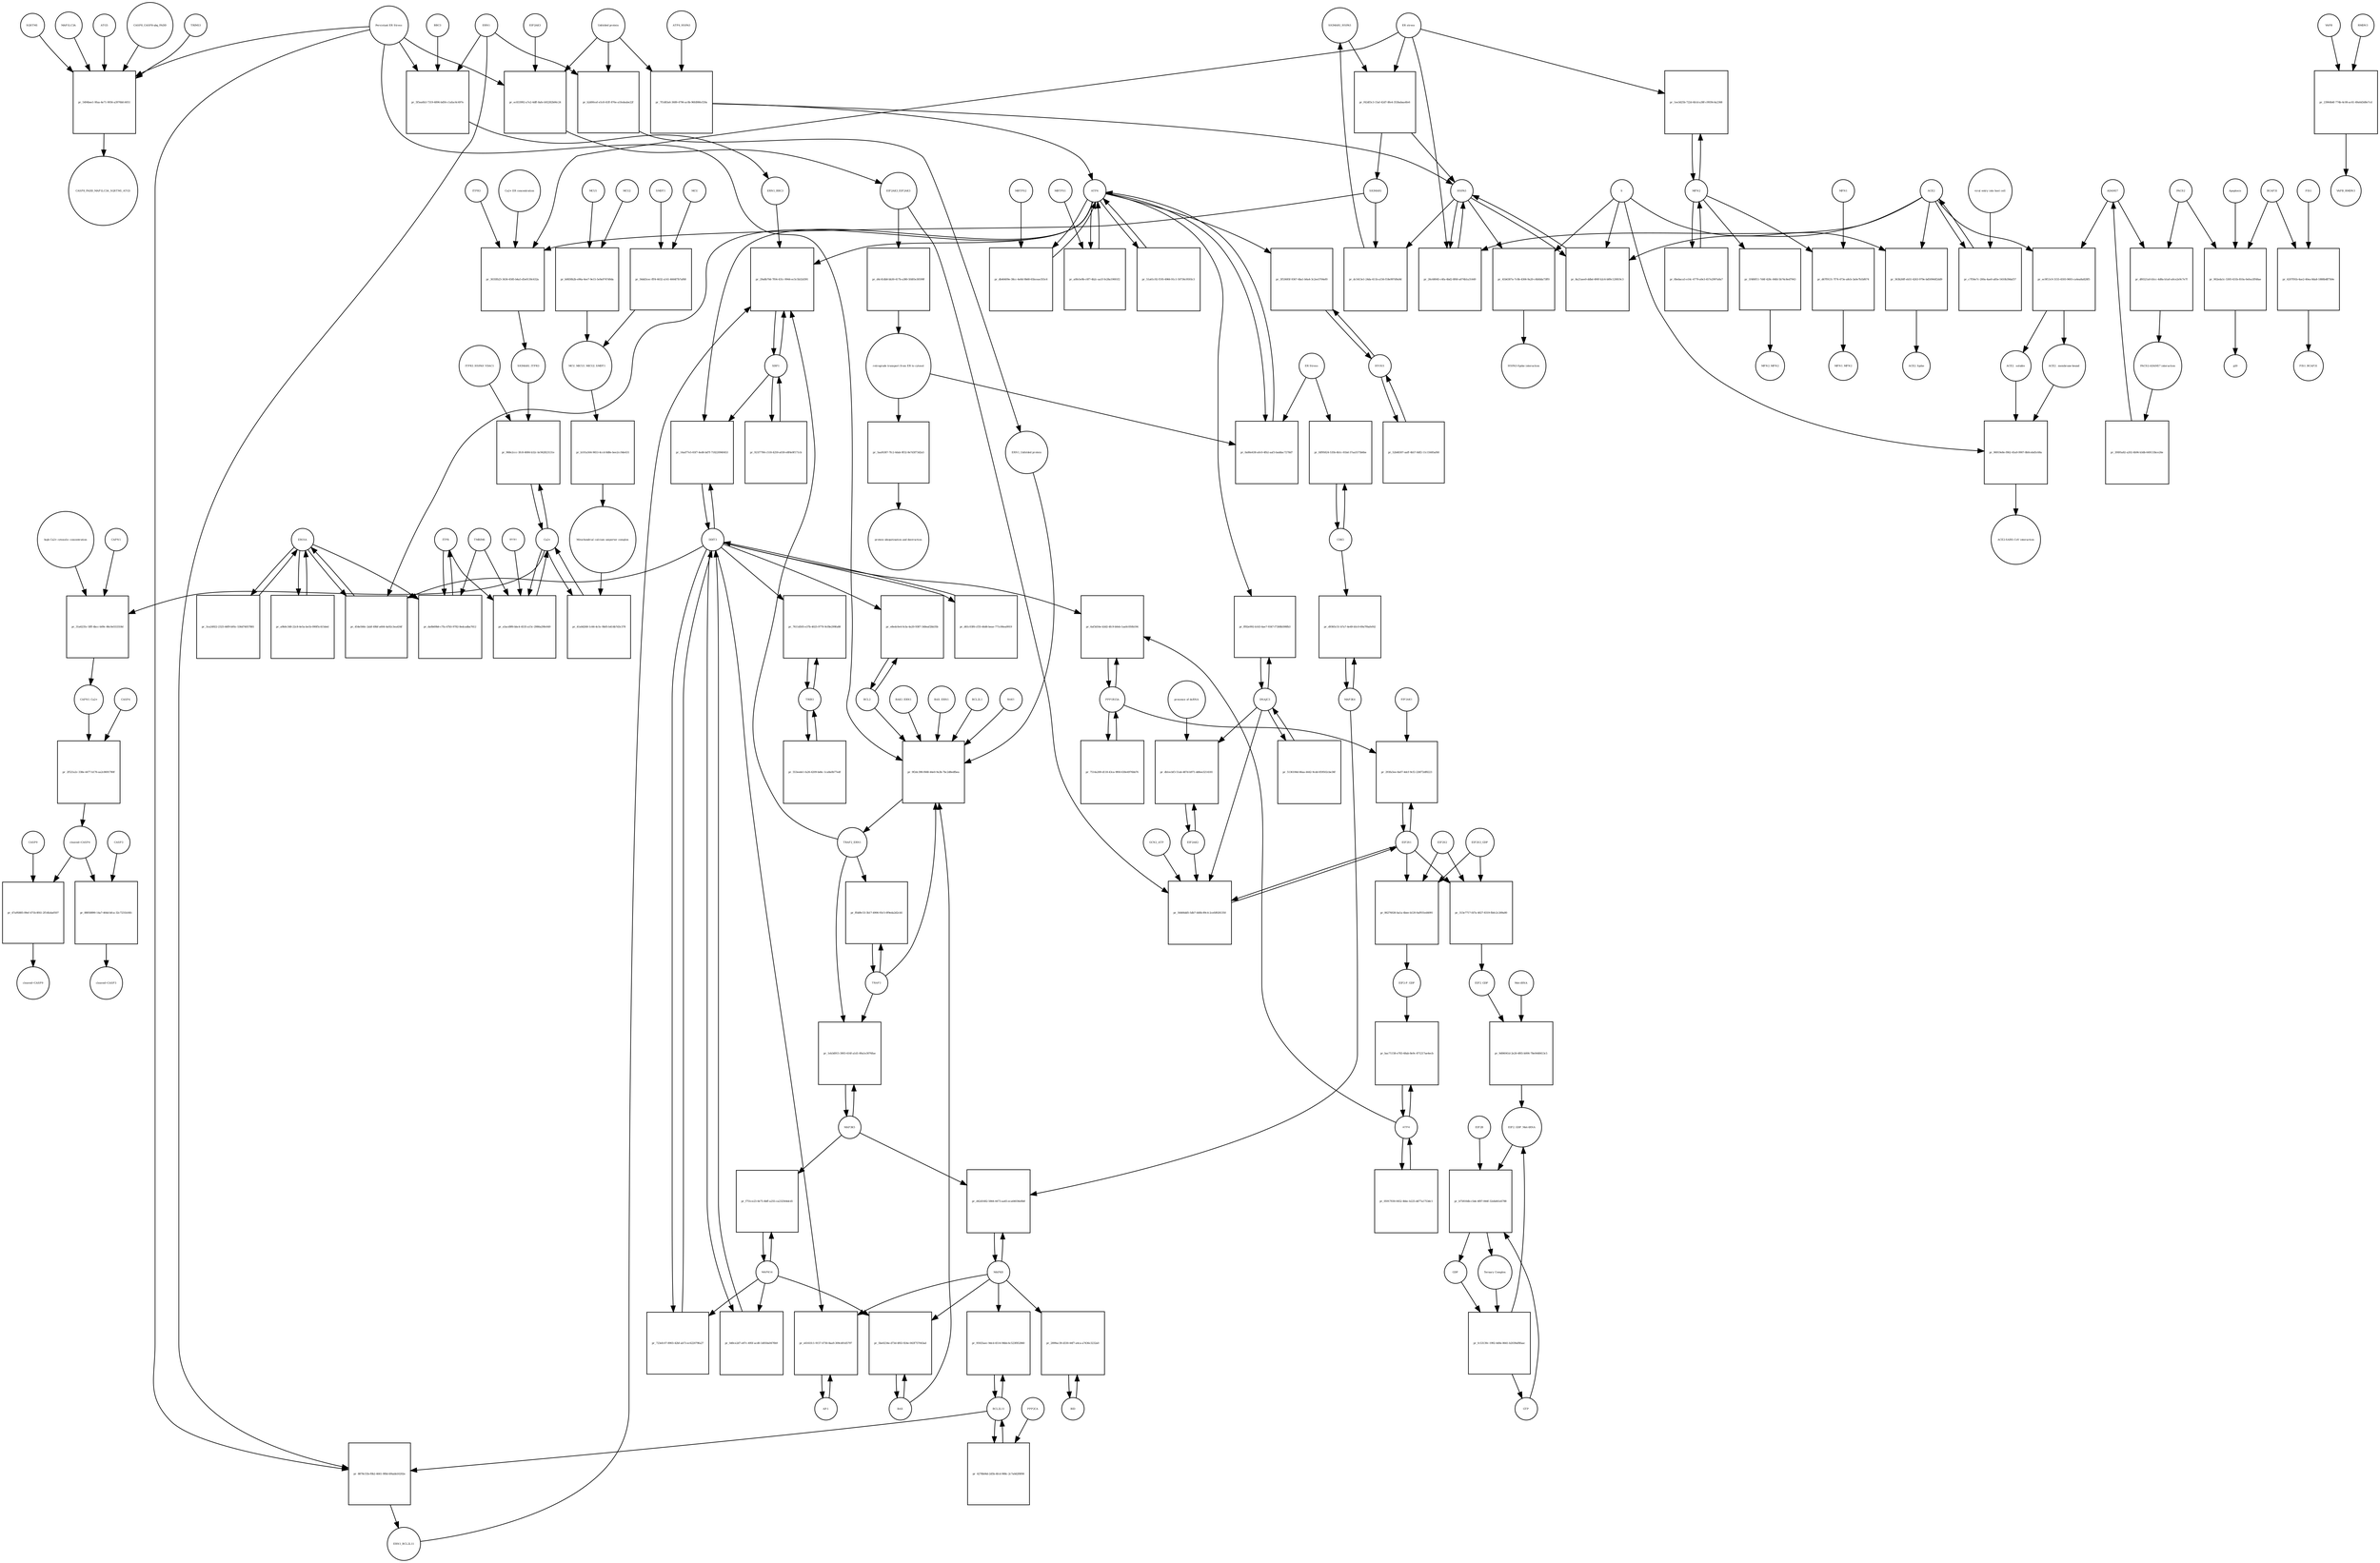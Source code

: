 strict digraph  {
SIGMAR1_HSPA5 [annotation="urn_miriam_pubmed_30590907|urn_miriam_pubmed_25704011|urn_miriam_pubmed_17981125|urn_miriam_taxonomy_10029", bipartite=0, cls=complex, fontsize=4, label=SIGMAR1_HSPA5, shape=circle];
"pr_f42df3c3-15af-42d7-8fe4-353babaa4fe6" [annotation="", bipartite=1, cls=process, fontsize=4, label="pr_f42df3c3-15af-42d7-8fe4-353babaa4fe6", shape=square];
HSPA5 [annotation="urn_miriam_hgnc.symbol_HSPA5", bipartite=0, cls="nucleic acid feature", fontsize=4, label=HSPA5, shape=circle];
SIGMAR1 [annotation="urn_miriam_hgnc_8157|urn_miriam_pubmed_17981125|urn_miriam_taxonomy_10029|urn_miriam_pubmed_25704011", bipartite=0, cls=macromolecule, fontsize=4, label=SIGMAR1, shape=circle];
"ER stress" [annotation="", bipartite=0, cls=phenotype, fontsize=4, label="ER stress", shape=circle];
ATF6_HSPA5 [annotation="", bipartite=0, cls=complex, fontsize=4, label=ATF6_HSPA5, shape=circle];
"pr_7f1d83a6-3689-4796-ac0b-96fd986cf20a" [annotation="", bipartite=1, cls=process, fontsize=4, label="pr_7f1d83a6-3689-4796-ac0b-96fd986cf20a", shape=square];
ATF6 [annotation="urn_miriam_hgnc.symbol_ATF6", bipartite=0, cls=macromolecule, fontsize=4, label=ATF6, shape=circle];
"Unfolded protein" [annotation="", bipartite=0, cls=macromolecule, fontsize=4, label="Unfolded protein", shape=circle];
ACE2 [annotation="", bipartite=0, cls="nucleic acid feature", fontsize=4, label=ACE2, shape=circle];
"pr_ec9f13c9-3155-4593-9693-ca4ea8a828f5" [annotation="", bipartite=1, cls=process, fontsize=4, label="pr_ec9f13c9-3155-4593-9693-ca4ea8a828f5", shape=square];
"ACE2_ soluble" [annotation="urn_miriam_pubmed_19411314|urn_miriam_pubmed_32264791|urn_miriam_hgnc.symbol_ACE2", bipartite=0, cls=macromolecule, fontsize=4, label="ACE2_ soluble", shape=circle];
"ACE2_ membrane-bound" [annotation="urn_miriam_pubmed_19411314|urn_miriam_pubmed_32264791|urn_miriam_hgnc.symbol_ACE2", bipartite=0, cls=macromolecule, fontsize=4, label="ACE2_ membrane-bound", shape=circle];
ADAM17 [annotation="urn_miriam_pubmed_32264791|urn_miriam_hgnc_HGNC%3A195", bipartite=0, cls=macromolecule, fontsize=4, label=ADAM17, shape=circle];
MFN2 [annotation="urn_miriam_pubmed_29491369|urn_miriam_pubmed_22511781|urn_miriam_hgnc_16877|urn_miriam_pubmed_19052620", bipartite=0, cls=macromolecule, fontsize=4, label=MFN2, shape=circle];
"pr_1f480f11-7d4f-428c-84fd-5b74c8ed7943" [annotation="", bipartite=1, cls=process, fontsize=4, label="pr_1f480f11-7d4f-428c-84fd-5b74c8ed7943", shape=square];
MFN2_MFN2 [annotation="urn_miriam_pubmed_19052620|urn_miriam_taxonomy_9606|urn_miriam_pubmed_29491369", bipartite=0, cls=complex, fontsize=4, label=MFN2_MFN2, shape=circle];
"Met-tRNA" [annotation=urn_miriam_hgnc_34779, bipartite=0, cls="nucleic acid feature", fontsize=4, label="Met-tRNA", shape=circle];
"pr_9d06041d-2e26-4f65-b006-78e0448413c5" [annotation="", bipartite=1, cls=process, fontsize=4, label="pr_9d06041d-2e26-4f65-b006-78e0448413c5", shape=square];
EIF2_GDP [annotation="", bipartite=0, cls=complex, fontsize=4, label=EIF2_GDP, shape=circle];
"EIF2_GDP_Met-tRNA" [annotation="", bipartite=0, cls=complex, fontsize=4, label="EIF2_GDP_Met-tRNA", shape=circle];
ERN1 [annotation="urn_miriam_hgnc.symbol_ERN1", bipartite=0, cls=macromolecule, fontsize=4, label=ERN1, shape=circle];
"pr_b2d00cef-e5c8-41ff-876e-a1fedeabe22f" [annotation="", bipartite=1, cls=process, fontsize=4, label="pr_b2d00cef-e5c8-41ff-876e-a1fedeabe22f", shape=square];
"ERN1_Unfolded protein" [annotation="", bipartite=0, cls=complex, fontsize=4, label="ERN1_Unfolded protein", shape=circle];
MCU [annotation="urn_miriam_hgnc_23526|urn_miriam_pubmed_24231807|urn_miriam_taxonomy_9606", bipartite=0, cls=macromolecule, fontsize=4, label=MCU, shape=circle];
"pr_56dd3cec-fff4-4632-a141-4664f7b7af68" [annotation="", bipartite=1, cls=process, fontsize=4, label="pr_56dd3cec-fff4-4632-a141-4664f7b7af68", shape=square];
SMDT1 [annotation="urn_miriam_pubmed_24231807|urn_miriam_hgnc_25055|urn_miriam_taxonomy_9606", bipartite=0, cls=macromolecule, fontsize=4, label=SMDT1, shape=circle];
MCU_MICU1_MICU2_SMDT1 [annotation="urn_miriam_pubmed_24231807|urn_miriam_taxonomy_9606", bipartite=0, cls=complex, fontsize=4, label=MCU_MICU1_MICU2_SMDT1, shape=circle];
EIF2S1 [annotation="urn_miriam_hgnc.symbol_EIF2S1", bipartite=0, cls=macromolecule, fontsize=4, label=EIF2S1, shape=circle];
"pr_86276026-ba1a-4bee-b120-0af931ed4091" [annotation="", bipartite=1, cls=process, fontsize=4, label="pr_86276026-ba1a-4bee-b120-0af931ed4091", shape=square];
EIF2S2 [annotation="urn_miriam_hgnc.symbol_EIF2S2", bipartite=0, cls=macromolecule, fontsize=4, label=EIF2S2, shape=circle];
"EIF2-P_GDP" [annotation="", bipartite=0, cls=complex, fontsize=4, label="EIF2-P_GDP", shape=circle];
EIF2S3_GDP [annotation="", bipartite=0, cls=complex, fontsize=4, label=EIF2S3_GDP, shape=circle];
MCU2 [annotation="urn_miriam_hgnc_31830|urn_miriam_pubmed_24231807|urn_miriam_taxonomy_9606", bipartite=0, cls=macromolecule, fontsize=4, label=MCU2, shape=circle];
"pr_b0830b2b-e96a-4ee7-9e15-5e9a9747d0da" [annotation="", bipartite=1, cls=process, fontsize=4, label="pr_b0830b2b-e96a-4ee7-9e15-5e9a9747d0da", shape=square];
MCU1 [annotation="urn_miriam_hgnc_1530|urn_miriam_pubmed_24231807|urn_miriam_taxonomy_9606", bipartite=0, cls=macromolecule, fontsize=4, label=MCU1, shape=circle];
"pr_8878c55b-f0b2-4661-9f8d-6f4abb16202e" [annotation="", bipartite=1, cls=process, fontsize=4, label="pr_8878c55b-f0b2-4661-9f8d-6f4abb16202e", shape=square];
BCL2L11 [annotation="urn_miriam_hgnc.symbol_BCL2L11", bipartite=0, cls=macromolecule, fontsize=4, label=BCL2L11, shape=circle];
ERN1_BCL2L11 [annotation="", bipartite=0, cls=complex, fontsize=4, label=ERN1_BCL2L11, shape=circle];
"Persistant ER Stress" [annotation="urn_miriam_obo.go_GO%3A0034976", bipartite=0, cls=phenotype, fontsize=4, label="Persistant ER Stress", shape=circle];
CAPN1 [annotation="urn_miriam_hgnc.symbol_CAPN1", bipartite=0, cls=macromolecule, fontsize=4, label=CAPN1, shape=circle];
"pr_31a6235c-5fff-4bcc-b09c-86c0e553318d" [annotation="", bipartite=1, cls=process, fontsize=4, label="pr_31a6235c-5fff-4bcc-b09c-86c0e553318d", shape=square];
"Ca2+" [annotation="urn_miriam_obo.chebi_CHEBI%3A29108", bipartite=0, cls="simple chemical", fontsize=4, label="Ca2+", shape=circle];
"CAPN1_Ca2+" [annotation="", bipartite=0, cls=complex, fontsize=4, label="CAPN1_Ca2+", shape=circle];
"high Ca2+ cytosolic concentration" [annotation="urn_miriam_obo.go_GO%3A1902656", bipartite=0, cls=phenotype, fontsize=4, label="high Ca2+ cytosolic concentration", shape=circle];
"pr_dc5413e1-24da-411b-a156-f18e997d9a9d" [annotation="", bipartite=1, cls=process, fontsize=4, label="pr_dc5413e1-24da-411b-a156-f18e997d9a9d", shape=square];
"pr_5f5ea6b3-7319-4896-bd56-c1afac6c497e" [annotation="", bipartite=1, cls=process, fontsize=4, label="pr_5f5ea6b3-7319-4896-bd56-c1afac6c497e", shape=square];
BBC3 [annotation="urn_miriam_hgnc.symbol_BBC3", bipartite=0, cls=macromolecule, fontsize=4, label=BBC3, shape=circle];
ERN1_BBC3 [annotation="", bipartite=0, cls=complex, fontsize=4, label=ERN1_BBC3, shape=circle];
VAPB [annotation=urn_miriam_hgnc_12649, bipartite=0, cls=macromolecule, fontsize=4, label=VAPB, shape=circle];
"pr_23964b4f-774b-4c08-ac61-49a6d3d8e7cd" [annotation="", bipartite=1, cls=process, fontsize=4, label="pr_23964b4f-774b-4c08-ac61-49a6d3d8e7cd", shape=square];
RMDN3 [annotation=urn_miriam_hgnc_25550, bipartite=0, cls=macromolecule, fontsize=4, label=RMDN3, shape=circle];
VAPB_RMDN3 [annotation="urn_miriam_pubmed_29491369|urn_miriam_pubmed_28132811|urn_miriam_taxonomy_9606", bipartite=0, cls=complex, fontsize=4, label=VAPB_RMDN3, shape=circle];
"pr_313e7717-fd7a-4027-8319-fb0c2c269a80" [annotation="", bipartite=1, cls=process, fontsize=4, label="pr_313e7717-fd7a-4027-8319-fb0c2c269a80", shape=square];
"pr_3035fb23-3436-4585-b4a5-d5e0130c632a" [annotation="", bipartite=1, cls=process, fontsize=4, label="pr_3035fb23-3436-4585-b4a5-d5e0130c632a", shape=square];
ITPR3 [annotation="urn_miriam_hgnc_6182|urn_miriam_pubmed_17981125", bipartite=0, cls=macromolecule, fontsize=4, label=ITPR3, shape=circle];
SIGMAR1_ITPR3 [annotation="urn_miriam_pubmed_30590907|urn_miriam_pubmed_17981125|urn_miriam_taxonomy_10029", bipartite=0, cls=complex, fontsize=4, label=SIGMAR1_ITPR3, shape=circle];
"Ca2+ ER concentration" [annotation="", bipartite=0, cls=phenotype, fontsize=4, label="Ca2+ ER concentration", shape=circle];
BCAP31 [annotation=urn_miriam_hgnc_16695, bipartite=0, cls=macromolecule, fontsize=4, label=BCAP31, shape=circle];
"pr_4207f91b-4ae2-40ea-8da8-1888b4ff7b9e" [annotation="", bipartite=1, cls=process, fontsize=4, label="pr_4207f91b-4ae2-40ea-8da8-1888b4ff7b9e", shape=square];
FIS1 [annotation=urn_miriam_hgnc_21689, bipartite=0, cls=macromolecule, fontsize=4, label=FIS1, shape=circle];
FIS1_BCAP31 [annotation=urn_miriam_pubmed_15692567, bipartite=0, cls=complex, fontsize=4, label=FIS1_BCAP31, shape=circle];
"pr_d67f9131-7f74-473e-a8cb-3a0e7b1bf674" [annotation="", bipartite=1, cls=process, fontsize=4, label="pr_d67f9131-7f74-473e-a8cb-3a0e7b1bf674", shape=square];
MFN1 [annotation=urn_miriam_hgnc_1826, bipartite=0, cls=macromolecule, fontsize=4, label=MFN1, shape=circle];
MFN1_MFN2 [annotation="urn_miriam_pubmed_29491369|urn_miriam_pubmed_19052620|urn_miriam_taxonomy_9606", bipartite=0, cls=complex, fontsize=4, label=MFN1_MFN2, shape=circle];
PACS2 [annotation="urn_miriam_pubmed_15692567|urn_miriam_hgnc_23794", bipartite=0, cls=macromolecule, fontsize=4, label=PACS2, shape=circle];
"pr_df6521a0-b5cc-4d8a-b1a0-a0ce2e9c7e7f" [annotation="", bipartite=1, cls=process, fontsize=4, label="pr_df6521a0-b5cc-4d8a-b1a0-a0ce2e9c7e7f", shape=square];
"PACS2-ADAM17 interaction" [annotation="urn_miriam_pubmed_26108729|urn_miriam_pubmed_32264791|urn_miriam_taxonomy_9606", bipartite=0, cls=complex, fontsize=4, label="PACS2-ADAM17 interaction", shape=circle];
"pr_363b26ff-eb51-4263-979e-bd50944f2dd9" [annotation="", bipartite=1, cls=process, fontsize=4, label="pr_363b26ff-eb51-4263-979e-bd50944f2dd9", shape=square];
S [annotation="urn_miriam_uniprot_P59594|urn_miriam_uniprot_P0DTC2|urn_miriam_uniprot_W6A028", bipartite=0, cls=macromolecule, fontsize=4, label=S, shape=circle];
ACE2_Spike [annotation="", bipartite=0, cls=complex, fontsize=4, label=ACE2_Spike, shape=circle];
"pr_41b6307a-7c0b-4306-9a20-c4bfdda73ff0" [annotation="", bipartite=1, cls=process, fontsize=4, label="pr_41b6307a-7c0b-4306-9a20-c4bfdda73ff0", shape=square];
"HSPA5-Spike interaction" [annotation=urn_miriam_pubmed_32340551, bipartite=0, cls=complex, fontsize=4, label="HSPA5-Spike interaction", shape=circle];
"pr_96919e8e-f862-45a9-9907-8b0cebd5c68a" [annotation="", bipartite=1, cls=process, fontsize=4, label="pr_96919e8e-f862-45a9-9907-8b0cebd5c68a", shape=square];
"ACE2-SARS-CoV interaction" [annotation="urn_miriam_pubmed_19411314|urn_miriam_taxonomy_9606|urn_miriam_uniprot_P59594", bipartite=0, cls=complex, fontsize=4, label="ACE2-SARS-CoV interaction", shape=circle];
"pr_db46409e-38cc-4e8d-9b68-65bceae355c6" [annotation="", bipartite=1, cls=process, fontsize=4, label="pr_db46409e-38cc-4e8d-9b68-65bceae355c6", shape=square];
MBTPS2 [annotation="urn_miriam_hgnc.symbol_MBTPS2", bipartite=0, cls=macromolecule, fontsize=4, label=MBTPS2, shape=circle];
MAP3K4 [annotation="urn_miriam_hgnc.symbol_MAP3K4", bipartite=0, cls=macromolecule, fontsize=4, label=MAP3K4, shape=circle];
"pr_d9365c51-b7a7-4e49-b5c0-69a7f6afef42" [annotation="", bipartite=1, cls=process, fontsize=4, label="pr_d9365c51-b7a7-4e49-b5c0-69a7f6afef42", shape=square];
CDK5 [annotation="urn_miriam_hgnc.symbol_CDK5", bipartite=0, cls=macromolecule, fontsize=4, label=CDK5, shape=circle];
"pr_902eda1c-5305-431b-810a-0efea1ff48ae" [annotation="", bipartite=1, cls=process, fontsize=4, label="pr_902eda1c-5305-431b-810a-0efea1ff48ae", shape=square];
p20 [annotation="urn_miriam_hgnc.symbol_BCAP31", bipartite=0, cls=macromolecule, fontsize=4, label=p20, shape=circle];
Apoptosis [annotation="", bipartite=0, cls=phenotype, fontsize=4, label=Apoptosis, shape=circle];
DDIT3 [annotation="urn_miriam_hgnc.symbol_DDIT3", bipartite=0, cls=macromolecule, fontsize=4, label=DDIT3, shape=circle];
"pr_0d0ce2d7-e87c-495f-acd0-1d050a0470b9" [annotation="", bipartite=1, cls=process, fontsize=4, label="pr_0d0ce2d7-e87c-495f-acd0-1d050a0470b9", shape=square];
MAPK14 [annotation="urn_miriam_hgnc.symbol_MAPK14", bipartite=0, cls=macromolecule, fontsize=4, label=MAPK14, shape=circle];
CASP9 [annotation="urn_miriam_hgnc.symbol_CSAP9", bipartite=0, cls=macromolecule, fontsize=4, label=CASP9, shape=circle];
"pr_47a95885-09ef-471b-8f41-2f14fa4a0507" [annotation="", bipartite=1, cls=process, fontsize=4, label="pr_47a95885-09ef-471b-8f41-2f14fa4a0507", shape=square];
"cleaved~CASP9" [annotation="urn_miriam_hgnc.symbol_CASP9", bipartite=0, cls=macromolecule, fontsize=4, label="cleaved~CASP9", shape=circle];
"cleaved~CASP4" [annotation="urn_miriam_hgnc.symbol_CASP4", bipartite=0, cls=macromolecule, fontsize=4, label="cleaved~CASP4", shape=circle];
"pr_95925aec-9dcd-4514-94bb-6c523f852860" [annotation="", bipartite=1, cls=process, fontsize=4, label="pr_95925aec-9dcd-4514-94bb-6c523f852860", shape=square];
MAPK8 [annotation="urn_miriam_hgnc.symbol_MAPK8", bipartite=0, cls=macromolecule, fontsize=4, label=MAPK8, shape=circle];
"pr_56466dd5-5db7-440b-89c4-2cefd9281350" [annotation="", bipartite=1, cls=process, fontsize=4, label="pr_56466dd5-5db7-440b-89c4-2cefd9281350", shape=square];
EIF2AK3_EIF2AK3 [annotation="", bipartite=0, cls=complex, fontsize=4, label=EIF2AK3_EIF2AK3, shape=circle];
GCN2_ATP [annotation="", bipartite=0, cls=complex, fontsize=4, label=GCN2_ATP, shape=circle];
EIF2AK2 [annotation="urn_miriam_hgnc.symbol_EIF2AK2", bipartite=0, cls=macromolecule, fontsize=4, label=EIF2AK2, shape=circle];
DNAJC3 [annotation="urn_miriam_hgnc.symbol_DNAJC3", bipartite=0, cls=macromolecule, fontsize=4, label=DNAJC3, shape=circle];
"pr_d4c41db8-bb30-417b-a380-5fd05e30599f" [annotation="", bipartite=1, cls=process, fontsize=4, label="pr_d4c41db8-bb30-417b-a380-5fd05e30599f", shape=square];
"retrograde transport from ER to cytosol" [annotation="urn_miriam_obo.go_GO%3A0030970", bipartite=0, cls=phenotype, fontsize=4, label="retrograde transport from ER to cytosol", shape=circle];
CASP3 [annotation="urn_miriam_hgnc.symbol_CASP3", bipartite=0, cls=macromolecule, fontsize=4, label=CASP3, shape=circle];
"pr_88058890-14a7-464d-bfca-32c7231b16fc" [annotation="", bipartite=1, cls=process, fontsize=4, label="pr_88058890-14a7-464d-bfca-32c7231b16fc", shape=square];
"cleaved~CASP3" [annotation="urn_miriam_hgnc.symbol_CASP3", bipartite=0, cls=macromolecule, fontsize=4, label="cleaved~CASP3", shape=circle];
"pr_4278b04d-2d5b-4fcd-988c-2c7a0d2f8f00" [annotation="", bipartite=1, cls=process, fontsize=4, label="pr_4278b04d-2d5b-4fcd-988c-2c7a0d2f8f00", shape=square];
PPP2CA [annotation="urn_miriam_hgnc.symbol_PPP2CA", bipartite=0, cls=macromolecule, fontsize=4, label=PPP2CA, shape=circle];
"AP-1" [annotation="urn_miriam_hgnc.symbol_JUNB|urn_miriam_hgnc.symbol_FOSL1|urn_miriam_hgnc.symbol_FOSL2|urn_miriam_hgnc.symbol_JUND|urn_miriam_hgnc.symbol_JUN|urn_miriam_hgnc.symbol_FOSB|urn_miriam_hgnc.symbol_FOS", bipartite=0, cls=macromolecule, fontsize=4, label="AP-1", shape=circle];
"pr_e6161fc1-9157-4750-8aa9-309cd01d5797" [annotation="", bipartite=1, cls=process, fontsize=4, label="pr_e6161fc1-9157-4750-8aa9-309cd01d5797", shape=square];
"pr_26c68045-c4fa-4bd2-8f60-a074b1a31449" [annotation="", bipartite=1, cls=process, fontsize=4, label="pr_26c68045-c4fa-4bd2-8f60-a074b1a31449", shape=square];
"pr_293fa5ee-8a07-4dcf-9cf2-226f72df8223" [annotation="", bipartite=1, cls=process, fontsize=4, label="pr_293fa5ee-8a07-4dcf-9cf2-226f72df8223", shape=square];
PPP1R15A [annotation="urn_miriam_hgnc.symbol_PPP1R15A", bipartite=0, cls=macromolecule, fontsize=4, label=PPP1R15A, shape=circle];
EIF2AK1 [annotation="urn_miriam_hgnc.symbol_EIF2AK1", bipartite=0, cls=macromolecule, fontsize=4, label=EIF2AK1, shape=circle];
"pr_db1ecbf3-51ab-487d-b971-dd6ee3214181" [annotation="", bipartite=1, cls=process, fontsize=4, label="pr_db1ecbf3-51ab-487d-b971-dd6ee3214181", shape=square];
"presence of dsRNA" [annotation="urn_miriam_obo.go_GO%3A0071359", bipartite=0, cls=phenotype, fontsize=4, label="presence of dsRNA", shape=circle];
"Ternary Complex" [annotation="", bipartite=0, cls=complex, fontsize=4, label="Ternary Complex", shape=circle];
"pr_fc53139c-1992-4d0e-8641-b2039af8faac" [annotation="", bipartite=1, cls=process, fontsize=4, label="pr_fc53139c-1992-4d0e-8641-b2039af8faac", shape=square];
GDP [annotation="urn_miriam_obo.chebi_CHEBI%3A65180", bipartite=0, cls="simple chemical", fontsize=4, label=GDP, shape=circle];
GTP [annotation="urn_miriam_obo.chebi_CHEBI%3A57600", bipartite=0, cls="simple chemical", fontsize=4, label=GTP, shape=circle];
"pr_9f2dc398-f668-44e0-9a3b-7bc2d8edfbea" [annotation="", bipartite=1, cls=process, fontsize=4, label="pr_9f2dc398-f668-44e0-9a3b-7bc2d8edfbea", shape=square];
TRAF2_ERN1 [annotation="", bipartite=0, cls=complex, fontsize=4, label=TRAF2_ERN1, shape=circle];
BAK1_ERN1 [annotation="", bipartite=0, cls=complex, fontsize=4, label=BAK1_ERN1, shape=circle];
BAX_ERN1 [annotation="", bipartite=0, cls=complex, fontsize=4, label=BAX_ERN1, shape=circle];
BCL2 [annotation="urn_miriam_hgnc.symbol_BCL2", bipartite=0, cls="nucleic acid feature", fontsize=4, label=BCL2, shape=circle];
BCL2L1 [annotation="urn_miriam_hgnc.symbol_BCL2L1", bipartite=0, cls=macromolecule, fontsize=4, label=BCL2L1, shape=circle];
BAX [annotation="urn_miriam_hgnc.symbol_BAX", bipartite=0, cls=macromolecule, fontsize=4, label=BAX, shape=circle];
BAK1 [annotation="urn_miriam_hgnc.symbol_BAK1", bipartite=0, cls=macromolecule, fontsize=4, label=BAK1, shape=circle];
TRAF2 [annotation="urn_miriam_hgnc.symbol_TRAF2", bipartite=0, cls=macromolecule, fontsize=4, label=TRAF2, shape=circle];
"pr_b101a564-9653-4ccd-8d8e-bee2cc9de431" [annotation="", bipartite=1, cls=process, fontsize=4, label="pr_b101a564-9653-4ccd-8d8e-bee2cc9de431", shape=square];
"Mitochondrial calcium uniporter complex" [annotation="urn_miriam_pubmed_26968367|urn_miriam_taxonomy_9606", bipartite=0, cls=complex, fontsize=4, label="Mitochondrial calcium uniporter complex", shape=circle];
ATF4 [annotation="urn_miriam_hgnc.symbol_ATF4", bipartite=0, cls=macromolecule, fontsize=4, label=ATF4, shape=circle];
"pr_bac71158-e783-48ab-8e9c-871217ae4ecb" [annotation="", bipartite=1, cls=process, fontsize=4, label="pr_bac71158-e783-48ab-8e9c-871217ae4ecb", shape=square];
"pr_5aaf4387-7fc2-4dab-9f32-8e7d3f73d2a5" [annotation="", bipartite=1, cls=process, fontsize=4, label="pr_5aaf4387-7fc2-4dab-9f32-8e7d3f73d2a5", shape=square];
"protein ubiquitination and destruction" [annotation="", bipartite=0, cls=phenotype, fontsize=4, label="protein ubiquitination and destruction", shape=circle];
EIF2AK3 [annotation="urn_miriam_hgnc.symbol_EIF2AK3", bipartite=0, cls=macromolecule, fontsize=4, label=EIF2AK3, shape=circle];
"pr_ec833992-a7e2-4dff-8afe-b92282b06c24" [annotation="", bipartite=1, cls=process, fontsize=4, label="pr_ec833992-a7e2-4dff-8afe-b92282b06c24", shape=square];
ITPR [annotation="urn_miriam_hgnc.symbol_ITPR1|urn_miriam_hgnc.symbol_ITPR3|urn_miriam_hgnc.symbol_ITPR2", bipartite=0, cls=macromolecule, fontsize=4, label=ITPR, shape=circle];
"pr_da0b69b6-c7fa-47b5-9782-8edcadba7612" [annotation="", bipartite=1, cls=process, fontsize=4, label="pr_da0b69b6-c7fa-47b5-9782-8edcadba7612", shape=square];
TMBIM6 [annotation="urn_miriam_hgnc.symbol_TMBIM6", bipartite=0, cls=macromolecule, fontsize=4, label=TMBIM6, shape=circle];
ERO1A [annotation="urn_miriam_hgnc.symbol_ERO1A", bipartite=0, cls=macromolecule, fontsize=4, label=ERO1A, shape=circle];
MAP3K5 [annotation="urn_miriam_hgnc.symbol_MAP3K5", bipartite=0, cls=macromolecule, fontsize=4, label=MAP3K5, shape=circle];
"pr_1eb3d915-3003-416f-a1d1-80a1e3076fae" [annotation="", bipartite=1, cls=process, fontsize=4, label="pr_1eb3d915-3003-416f-a1d1-80a1e3076fae", shape=square];
"pr_b75810db-c5de-4f87-844f-32ebd41e6788" [annotation="", bipartite=1, cls=process, fontsize=4, label="pr_b75810db-c5de-4f87-844f-32ebd41e6788", shape=square];
EIF2B [annotation="", bipartite=0, cls=complex, fontsize=4, label=EIF2B, shape=circle];
"pr_5be0234e-d73d-4f63-924e-043f757043ad" [annotation="", bipartite=1, cls=process, fontsize=4, label="pr_5be0234e-d73d-4f63-924e-043f757043ad", shape=square];
"pr_ffdd9c53-3b17-4906-93c5-0f9eda2d2cb5" [annotation="", bipartite=1, cls=process, fontsize=4, label="pr_ffdd9c53-3b17-4906-93c5-0f9eda2d2cb5", shape=square];
"pr_f751ce23-0e75-4bff-a255-ca232564dcd1" [annotation="", bipartite=1, cls=process, fontsize=4, label="pr_f751ce23-0e75-4bff-a255-ca232564dcd1", shape=square];
"CASP8_CASP8-ubq_FADD" [annotation="", bipartite=0, cls=complex, fontsize=4, label="CASP8_CASP8-ubq_FADD", shape=circle];
"pr_5494bee1-9faa-4e71-9056-a3976bfc4051" [annotation="", bipartite=1, cls=process, fontsize=4, label="pr_5494bee1-9faa-4e71-9056-a3976bfc4051", shape=square];
CASP8_FADD_MAP1LC3A_SQSTM1_ATG5 [annotation="", bipartite=0, cls=complex, fontsize=4, label=CASP8_FADD_MAP1LC3A_SQSTM1_ATG5, shape=circle];
TRIM13 [annotation="urn_miriam_hgnc.symbol_TRIM13", bipartite=0, cls=macromolecule, fontsize=4, label=TRIM13, shape=circle];
"SQSTM1 " [annotation="urn_miriam_hgnc.symbol_SQSTM1", bipartite=0, cls=macromolecule, fontsize=4, label="SQSTM1 ", shape=circle];
MAP1LC3A [annotation="urn_miriam_hgnc.symbol_MAP1LC3A", bipartite=0, cls=macromolecule, fontsize=4, label=MAP1LC3A, shape=circle];
ATG5 [annotation="urn_miriam_hgnc.symbol_ATG5", bipartite=0, cls=macromolecule, fontsize=4, label=ATG5, shape=circle];
"pr_d42d1682-5844-4473-aa45-eca64036e8b8" [annotation="", bipartite=1, cls=process, fontsize=4, label="pr_d42d1682-5844-4473-aa45-eca64036e8b8", shape=square];
CASP4 [annotation="urn_miriam_hgnc.symbol_CASP4", bipartite=0, cls=macromolecule, fontsize=4, label=CASP4, shape=circle];
"pr_2f521a2c-338e-4477-b176-aa2c8691780f" [annotation="", bipartite=1, cls=process, fontsize=4, label="pr_2f521a2c-338e-4477-b176-aa2c8691780f", shape=square];
"pr_723efc07-8903-42bf-ab73-ec622079fa27" [annotation="", bipartite=1, cls=process, fontsize=4, label="pr_723efc07-8903-42bf-ab73-ec622079fa27", shape=square];
BID [annotation="urn_miriam_hgnc.symbol_BID", bipartite=0, cls=macromolecule, fontsize=4, label=BID, shape=circle];
"pr_2899ac39-d330-44f7-a4ca-a7436c3232a0" [annotation="", bipartite=1, cls=process, fontsize=4, label="pr_2899ac39-d330-44f7-a4ca-a7436c3232a0", shape=square];
"pr_a0fe5e9b-c0f7-4b2c-aa1f-fe28a19001f2" [annotation="", bipartite=1, cls=process, fontsize=4, label="pr_a0fe5e9b-c0f7-4b2c-aa1f-fe28a19001f2", shape=square];
MBTPS1 [annotation="urn_miriam_hgnc.symbol_MBTPS1", bipartite=0, cls=macromolecule, fontsize=4, label=MBTPS1, shape=circle];
"pr_8a21aee0-ddbd-490f-b2c6-b89c120819c3" [annotation="", bipartite=1, cls=process, fontsize=4, label="pr_8a21aee0-ddbd-490f-b2c6-b89c120819c3", shape=square];
"pr_0bebaca5-e14c-4779-a0e3-457e2997a8a7" [annotation="", bipartite=1, cls=process, fontsize=4, label="pr_0bebaca5-e14c-4779-a0e3-457e2997a8a7", shape=square];
XBP1 [annotation="urn_miriam_hgnc.symbol_XBP1", bipartite=0, cls=macromolecule, fontsize=4, label=XBP1, shape=circle];
"pr_29a8b70d-7f04-431c-9944-ec5c5b32d391" [annotation="", bipartite=1, cls=process, fontsize=4, label="pr_29a8b70d-7f04-431c-9944-ec5c5b32d391", shape=square];
"pr_454e566c-2abf-49bf-a604-4a92c3ea434f" [annotation="", bipartite=1, cls=process, fontsize=4, label="pr_454e566c-2abf-49bf-a604-4a92c3ea434f", shape=square];
TRIB3 [annotation="urn_miriam_hgnc.symbol_TRIB3", bipartite=0, cls=macromolecule, fontsize=4, label=TRIB3, shape=circle];
"pr_7611d505-e37b-4025-9770-9cf8e299fa88" [annotation="", bipartite=1, cls=process, fontsize=4, label="pr_7611d505-e37b-4025-9770-9cf8e299fa88", shape=square];
"pr_14ad77e5-65f7-4ed6-bd7f-718220940453" [annotation="", bipartite=1, cls=process, fontsize=4, label="pr_14ad77e5-65f7-4ed6-bd7f-718220940453", shape=square];
"pr_ff82e992-b143-4ae7-9347-f7268b598fb3" [annotation="", bipartite=1, cls=process, fontsize=4, label="pr_ff82e992-b143-4ae7-9347-f7268b598fb3", shape=square];
HYOU1 [annotation="urn_miriam_hgnc.symbol_HYOU1", bipartite=0, cls=macromolecule, fontsize=4, label=HYOU1, shape=circle];
"pr_3f53685f-9367-4ba1-b6a4-3c2ee5704ef0" [annotation="", bipartite=1, cls=process, fontsize=4, label="pr_3f53685f-9367-4ba1-b6a4-3c2ee5704ef0", shape=square];
"pr_6af3d16e-b3d2-4fc9-b0eb-1aa0c050b194" [annotation="", bipartite=1, cls=process, fontsize=4, label="pr_6af3d16e-b3d2-4fc9-b0eb-1aa0c050b194", shape=square];
"pr_e8edc0e4-fe3a-4a20-9387-348eaf2bb35b" [annotation="", bipartite=1, cls=process, fontsize=4, label="pr_e8edc0e4-fe3a-4a20-9387-348eaf2bb35b", shape=square];
"pr_c7f56e7c-200a-4ae0-a85e-5410b39daf37" [annotation="", bipartite=1, cls=process, fontsize=4, label="pr_c7f56e7c-200a-4ae0-a85e-5410b39daf37", shape=square];
"viral entry into host cell" [annotation="", bipartite=0, cls=phenotype, fontsize=4, label="viral entry into host cell", shape=circle];
"pr_5136106d-66aa-4442-9cdd-859502cbe36f" [annotation="", bipartite=1, cls=process, fontsize=4, label="pr_5136106d-66aa-4442-9cdd-859502cbe36f", shape=square];
"pr_553eede1-fa26-4209-bd4c-1ca8a0b77edf" [annotation="", bipartite=1, cls=process, fontsize=4, label="pr_553eede1-fa26-4209-bd4c-1ca8a0b77edf", shape=square];
"pr_a9b0c348-22c8-4e5a-be1b-090f5c415ded" [annotation="", bipartite=1, cls=process, fontsize=4, label="pr_a9b0c348-22c8-4e5a-be1b-090f5c415ded", shape=square];
"pr_1ee3d25b-722d-4b1d-a38f-c9939c4a2368" [annotation="", bipartite=1, cls=process, fontsize=4, label="pr_1ee3d25b-722d-4b1d-a38f-c9939c4a2368", shape=square];
"pr_d61c03f6-cf35-46d6-beae-771c06ea9919" [annotation="", bipartite=1, cls=process, fontsize=4, label="pr_d61c03f6-cf35-46d6-beae-771c06ea9919", shape=square];
"pr_52b48307-aaff-4b57-8df2-11c15685af60" [annotation="", bipartite=1, cls=process, fontsize=4, label="pr_52b48307-aaff-4b57-8df2-11c15685af60", shape=square];
"pr_05917030-0452-4bbc-b225-dd77a1753dc1" [annotation="", bipartite=1, cls=process, fontsize=4, label="pr_05917030-0452-4bbc-b225-dd77a1753dc1", shape=square];
"pr_921f7784-c518-4259-a030-e8f4e9f171cb" [annotation="", bipartite=1, cls=process, fontsize=4, label="pr_921f7784-c518-4259-a030-e8f4e9f171cb", shape=square];
"pr_7514a269-d118-43ca-9f60-630e4976bb76" [annotation="", bipartite=1, cls=process, fontsize=4, label="pr_7514a269-d118-43ca-9f60-630e4976bb76", shape=square];
"pr_41a0d268-1c66-4c5c-9b05-b414b7d3c378" [annotation="", bipartite=1, cls=process, fontsize=4, label="pr_41a0d268-1c66-4c5c-9b05-b414b7d3c378", shape=square];
"pr_3ca24922-2325-46f9-b95c-536d74057881" [annotation="", bipartite=1, cls=process, fontsize=4, label="pr_3ca24922-2325-46f9-b95c-536d74057881", shape=square];
"pr_0a86e438-a0c0-4fb2-aaf3-baddac7278d7" [annotation="", bipartite=1, cls=process, fontsize=4, label="pr_0a86e438-a0c0-4fb2-aaf3-baddac7278d7", shape=square];
"ER Stress" [annotation="urn_miriam_obo.go_GO%3A0034976", bipartite=0, cls=phenotype, fontsize=4, label="ER Stress", shape=circle];
"pr_a5acd9f6-bbc4-4535-a15c-2986a29fe049" [annotation="", bipartite=1, cls=process, fontsize=4, label="pr_a5acd9f6-bbc4-4535-a15c-2986a29fe049", shape=square];
RYR1 [annotation="urn_miriam_hgnc.symbol_RYR1", bipartite=0, cls=macromolecule, fontsize=4, label=RYR1, shape=circle];
"pr_968e2ccc-3fc8-4084-b32c-bc942823131e" [annotation="", bipartite=1, cls=process, fontsize=4, label="pr_968e2ccc-3fc8-4084-b32c-bc942823131e", shape=square];
ITPR3_HSPA9_VDAC1 [annotation="urn_miriam_pubmed_30590033|urn_miriam_pubmed_29491369|urn_miriam_taxonomy_9606", bipartite=0, cls=complex, fontsize=4, label=ITPR3_HSPA9_VDAC1, shape=circle];
"pr_3f495a82-a202-4b94-b3db-649133bce26e" [annotation="", bipartite=1, cls=process, fontsize=4, label="pr_3f495a82-a202-4b94-b3db-649133bce26e", shape=square];
"pr_51a61c92-f195-4966-91c1-50736c9593c3" [annotation="", bipartite=1, cls=process, fontsize=4, label="pr_51a61c92-f195-4966-91c1-50736c9593c3", shape=square];
"pr_fdf95824-535b-4b1c-81bd-37aa5575b6be" [annotation="", bipartite=1, cls="uncertain process", fontsize=4, label="pr_fdf95824-535b-4b1c-81bd-37aa5575b6be", shape=square];
SIGMAR1_HSPA5 -> "pr_f42df3c3-15af-42d7-8fe4-353babaa4fe6"  [annotation="", interaction_type=consumption];
"pr_f42df3c3-15af-42d7-8fe4-353babaa4fe6" -> HSPA5  [annotation="", interaction_type=production];
"pr_f42df3c3-15af-42d7-8fe4-353babaa4fe6" -> SIGMAR1  [annotation="", interaction_type=production];
HSPA5 -> "pr_dc5413e1-24da-411b-a156-f18e997d9a9d"  [annotation="", interaction_type=consumption];
HSPA5 -> "pr_41b6307a-7c0b-4306-9a20-c4bfdda73ff0"  [annotation="", interaction_type=consumption];
HSPA5 -> "pr_26c68045-c4fa-4bd2-8f60-a074b1a31449"  [annotation="", interaction_type=consumption];
HSPA5 -> "pr_8a21aee0-ddbd-490f-b2c6-b89c120819c3"  [annotation="", interaction_type=consumption];
SIGMAR1 -> "pr_dc5413e1-24da-411b-a156-f18e997d9a9d"  [annotation="", interaction_type=consumption];
SIGMAR1 -> "pr_3035fb23-3436-4585-b4a5-d5e0130c632a"  [annotation="", interaction_type=consumption];
"ER stress" -> "pr_f42df3c3-15af-42d7-8fe4-353babaa4fe6"  [annotation="urn_miriam_pubmed_30590907|urn_miriam_pubmed_25704011|urn_miriam_pubmed_17981125|urn_miriam_taxonomy_10029", interaction_type="necessary stimulation"];
"ER stress" -> "pr_3035fb23-3436-4585-b4a5-d5e0130c632a"  [annotation="urn_miriam_pubmed_30590907|urn_miriam_pubmed_17981125|urn_miriam_taxonomy_10029", interaction_type="necessary stimulation"];
"ER stress" -> "pr_26c68045-c4fa-4bd2-8f60-a074b1a31449"  [annotation="urn_miriam_pubmed_31775868|urn_miriam_pubmed_22511781|urn_miriam_taxonomy_10090", interaction_type="necessary stimulation"];
"ER stress" -> "pr_1ee3d25b-722d-4b1d-a38f-c9939c4a2368"  [annotation="urn_miriam_pubmed_22511781|urn_miriam_taxonomy_10090", interaction_type="necessary stimulation"];
ATF6_HSPA5 -> "pr_7f1d83a6-3689-4796-ac0b-96fd986cf20a"  [annotation="", interaction_type=consumption];
"pr_7f1d83a6-3689-4796-ac0b-96fd986cf20a" -> ATF6  [annotation="", interaction_type=production];
"pr_7f1d83a6-3689-4796-ac0b-96fd986cf20a" -> HSPA5  [annotation="", interaction_type=production];
ATF6 -> "pr_db46409e-38cc-4e8d-9b68-65bceae355c6"  [annotation="", interaction_type=consumption];
ATF6 -> "pr_a0fe5e9b-c0f7-4b2c-aa1f-fe28a19001f2"  [annotation="", interaction_type=consumption];
ATF6 -> "pr_29a8b70d-7f04-431c-9944-ec5c5b32d391"  [annotation="urn_miriam_pubmed_26587781|urn_miriam_pubmed_23430059", interaction_type=catalysis];
ATF6 -> "pr_454e566c-2abf-49bf-a604-4a92c3ea434f"  [annotation="urn_miriam_pubmed_23850759|urn_miriam_pubmed_25387528|urn_miriam_taxonomy_10090", interaction_type=catalysis];
ATF6 -> "pr_14ad77e5-65f7-4ed6-bd7f-718220940453"  [annotation="urn_miriam_pubmed_22802018|urn_miriam_pubmed_17991856|urn_miriam_pubmed_26587781", interaction_type=catalysis];
ATF6 -> "pr_ff82e992-b143-4ae7-9347-f7268b598fb3"  [annotation="urn_miriam_taxonomy_10090|urn_miriam_pubmed_12601012|urn_miriam_pubmed_18360008", interaction_type=catalysis];
ATF6 -> "pr_3f53685f-9367-4ba1-b6a4-3c2ee5704ef0"  [annotation="urn_miriam_taxonomy_10090|urn_miriam_pubmed_18360008", interaction_type=catalysis];
ATF6 -> "pr_0a86e438-a0c0-4fb2-aaf3-baddac7278d7"  [annotation="", interaction_type=consumption];
ATF6 -> "pr_51a61c92-f195-4966-91c1-50736c9593c3"  [annotation="", interaction_type=consumption];
"Unfolded protein" -> "pr_7f1d83a6-3689-4796-ac0b-96fd986cf20a"  [annotation="urn_miriam_pubmed_23850759|urn_miriam_pubmed_17090218", interaction_type=catalysis];
"Unfolded protein" -> "pr_b2d00cef-e5c8-41ff-876e-a1fedeabe22f"  [annotation="", interaction_type=consumption];
"Unfolded protein" -> "pr_ec833992-a7e2-4dff-8afe-b92282b06c24"  [annotation=urn_miriam_pubmed_17991856, interaction_type=catalysis];
ACE2 -> "pr_ec9f13c9-3155-4593-9693-ca4ea8a828f5"  [annotation="", interaction_type=consumption];
ACE2 -> "pr_363b26ff-eb51-4263-979e-bd50944f2dd9"  [annotation="", interaction_type=consumption];
ACE2 -> "pr_26c68045-c4fa-4bd2-8f60-a074b1a31449"  [annotation="urn_miriam_pubmed_31775868|urn_miriam_pubmed_22511781|urn_miriam_taxonomy_10090", interaction_type=inhibition];
ACE2 -> "pr_8a21aee0-ddbd-490f-b2c6-b89c120819c3"  [annotation="urn_miriam_pubmed_22511781|urn_miriam_pubmed_31775868|urn_miriam_pubmed_16940539|urn_miriam_taxonomy_9606|urn_miriam_uniprot_P59594|urn_miriam_taxonomy_10090", interaction_type=inhibition];
ACE2 -> "pr_c7f56e7c-200a-4ae0-a85e-5410b39daf37"  [annotation="", interaction_type=consumption];
"pr_ec9f13c9-3155-4593-9693-ca4ea8a828f5" -> "ACE2_ soluble"  [annotation="", interaction_type=production];
"pr_ec9f13c9-3155-4593-9693-ca4ea8a828f5" -> "ACE2_ membrane-bound"  [annotation="", interaction_type=production];
"ACE2_ soluble" -> "pr_96919e8e-f862-45a9-9907-8b0cebd5c68a"  [annotation="urn_miriam_pubmed_19411314|urn_miriam_taxonomy_9606|urn_miriam_uniprot_P59594|urn_miriam_pubmed_15983030|urn_miriam_taxonomy_694009", interaction_type=inhibition];
"ACE2_ membrane-bound" -> "pr_96919e8e-f862-45a9-9907-8b0cebd5c68a"  [annotation="", interaction_type=consumption];
ADAM17 -> "pr_ec9f13c9-3155-4593-9693-ca4ea8a828f5"  [annotation="urn_miriam_pubmed_19411314|urn_miriam_pubmed_32264791|urn_miriam_taxonomy_9606|urn_miriam_pubmed_15983030", interaction_type=catalysis];
ADAM17 -> "pr_df6521a0-b5cc-4d8a-b1a0-a0ce2e9c7e7f"  [annotation="", interaction_type=consumption];
MFN2 -> "pr_1f480f11-7d4f-428c-84fd-5b74c8ed7943"  [annotation="", interaction_type=consumption];
MFN2 -> "pr_d67f9131-7f74-473e-a8cb-3a0e7b1bf674"  [annotation="", interaction_type=consumption];
MFN2 -> "pr_0bebaca5-e14c-4779-a0e3-457e2997a8a7"  [annotation="", interaction_type=consumption];
MFN2 -> "pr_1ee3d25b-722d-4b1d-a38f-c9939c4a2368"  [annotation="", interaction_type=consumption];
"pr_1f480f11-7d4f-428c-84fd-5b74c8ed7943" -> MFN2_MFN2  [annotation="", interaction_type=production];
"Met-tRNA" -> "pr_9d06041d-2e26-4f65-b006-78e0448413c5"  [annotation="", interaction_type=consumption];
"pr_9d06041d-2e26-4f65-b006-78e0448413c5" -> "EIF2_GDP_Met-tRNA"  [annotation="", interaction_type=production];
EIF2_GDP -> "pr_9d06041d-2e26-4f65-b006-78e0448413c5"  [annotation="", interaction_type=consumption];
"EIF2_GDP_Met-tRNA" -> "pr_b75810db-c5de-4f87-844f-32ebd41e6788"  [annotation="", interaction_type=consumption];
ERN1 -> "pr_b2d00cef-e5c8-41ff-876e-a1fedeabe22f"  [annotation="", interaction_type=consumption];
ERN1 -> "pr_8878c55b-f0b2-4661-9f8d-6f4abb16202e"  [annotation="", interaction_type=consumption];
ERN1 -> "pr_5f5ea6b3-7319-4896-bd56-c1afac6c497e"  [annotation="", interaction_type=consumption];
"pr_b2d00cef-e5c8-41ff-876e-a1fedeabe22f" -> "ERN1_Unfolded protein"  [annotation="", interaction_type=production];
"ERN1_Unfolded protein" -> "pr_9f2dc398-f668-44e0-9a3b-7bc2d8edfbea"  [annotation="", interaction_type=consumption];
MCU -> "pr_56dd3cec-fff4-4632-a141-4664f7b7af68"  [annotation="", interaction_type=consumption];
"pr_56dd3cec-fff4-4632-a141-4664f7b7af68" -> MCU_MICU1_MICU2_SMDT1  [annotation="", interaction_type=production];
SMDT1 -> "pr_56dd3cec-fff4-4632-a141-4664f7b7af68"  [annotation="", interaction_type=consumption];
MCU_MICU1_MICU2_SMDT1 -> "pr_b101a564-9653-4ccd-8d8e-bee2cc9de431"  [annotation="", interaction_type=consumption];
EIF2S1 -> "pr_86276026-ba1a-4bee-b120-0af931ed4091"  [annotation="", interaction_type=consumption];
EIF2S1 -> "pr_313e7717-fd7a-4027-8319-fb0c2c269a80"  [annotation="", interaction_type=consumption];
EIF2S1 -> "pr_56466dd5-5db7-440b-89c4-2cefd9281350"  [annotation="", interaction_type=consumption];
EIF2S1 -> "pr_293fa5ee-8a07-4dcf-9cf2-226f72df8223"  [annotation="", interaction_type=consumption];
"pr_86276026-ba1a-4bee-b120-0af931ed4091" -> "EIF2-P_GDP"  [annotation="", interaction_type=production];
EIF2S2 -> "pr_86276026-ba1a-4bee-b120-0af931ed4091"  [annotation="", interaction_type=consumption];
EIF2S2 -> "pr_313e7717-fd7a-4027-8319-fb0c2c269a80"  [annotation="", interaction_type=consumption];
"EIF2-P_GDP" -> "pr_bac71158-e783-48ab-8e9c-871217ae4ecb"  [annotation="urn_miriam_pubmed_23850759|urn_miriam_taxonomy_10090|urn_miriam_pubmed_15277680", interaction_type=catalysis];
EIF2S3_GDP -> "pr_86276026-ba1a-4bee-b120-0af931ed4091"  [annotation="", interaction_type=consumption];
EIF2S3_GDP -> "pr_313e7717-fd7a-4027-8319-fb0c2c269a80"  [annotation="", interaction_type=consumption];
MCU2 -> "pr_b0830b2b-e96a-4ee7-9e15-5e9a9747d0da"  [annotation="", interaction_type=consumption];
"pr_b0830b2b-e96a-4ee7-9e15-5e9a9747d0da" -> MCU_MICU1_MICU2_SMDT1  [annotation="", interaction_type=production];
MCU1 -> "pr_b0830b2b-e96a-4ee7-9e15-5e9a9747d0da"  [annotation="", interaction_type=consumption];
"pr_8878c55b-f0b2-4661-9f8d-6f4abb16202e" -> ERN1_BCL2L11  [annotation="", interaction_type=production];
BCL2L11 -> "pr_8878c55b-f0b2-4661-9f8d-6f4abb16202e"  [annotation="", interaction_type=consumption];
BCL2L11 -> "pr_95925aec-9dcd-4514-94bb-6c523f852860"  [annotation="", interaction_type=consumption];
BCL2L11 -> "pr_4278b04d-2d5b-4fcd-988c-2c7a0d2f8f00"  [annotation="", interaction_type=consumption];
ERN1_BCL2L11 -> "pr_29a8b70d-7f04-431c-9944-ec5c5b32d391"  [annotation="urn_miriam_pubmed_26587781|urn_miriam_pubmed_23430059", interaction_type=catalysis];
"Persistant ER Stress" -> "pr_8878c55b-f0b2-4661-9f8d-6f4abb16202e"  [annotation="urn_miriam_pubmed_23850759|urn_miriam_pubmed_26587781|urn_miriam_pubmed_23430059", interaction_type=inhibition];
"Persistant ER Stress" -> "pr_5f5ea6b3-7319-4896-bd56-c1afac6c497e"  [annotation="urn_miriam_pubmed_17991856|urn_miriam_pubmed_23430059", interaction_type=inhibition];
"Persistant ER Stress" -> "pr_9f2dc398-f668-44e0-9a3b-7bc2d8edfbea"  [annotation="urn_miriam_pubmed_30773986|urn_miriam_pubmed_23850759|urn_miriam_pubmed_26587781|urn_miriam_taxonomy_10090|urn_miriam_pubmed_23430059", interaction_type=inhibition];
"Persistant ER Stress" -> "pr_ec833992-a7e2-4dff-8afe-b92282b06c24"  [annotation=urn_miriam_pubmed_17991856, interaction_type=catalysis];
"Persistant ER Stress" -> "pr_5494bee1-9faa-4e71-9056-a3976bfc4051"  [annotation=urn_miriam_pubmed_17991856, interaction_type=catalysis];
CAPN1 -> "pr_31a6235c-5fff-4bcc-b09c-86c0e553318d"  [annotation="", interaction_type=consumption];
"pr_31a6235c-5fff-4bcc-b09c-86c0e553318d" -> "CAPN1_Ca2+"  [annotation="", interaction_type=production];
"Ca2+" -> "pr_31a6235c-5fff-4bcc-b09c-86c0e553318d"  [annotation="", interaction_type=consumption];
"Ca2+" -> "pr_41a0d268-1c66-4c5c-9b05-b414b7d3c378"  [annotation="", interaction_type=consumption];
"Ca2+" -> "pr_a5acd9f6-bbc4-4535-a15c-2986a29fe049"  [annotation="", interaction_type=consumption];
"Ca2+" -> "pr_968e2ccc-3fc8-4084-b32c-bc942823131e"  [annotation="", interaction_type=consumption];
"CAPN1_Ca2+" -> "pr_2f521a2c-338e-4477-b176-aa2c8691780f"  [annotation="urn_miriam_pubmed_18955970|urn_miriam_pubmed_19931333|urn_miriam_pubmed_24373849", interaction_type=catalysis];
"high Ca2+ cytosolic concentration" -> "pr_31a6235c-5fff-4bcc-b09c-86c0e553318d"  [annotation=urn_miriam_pubmed_19931333, interaction_type=catalysis];
"pr_dc5413e1-24da-411b-a156-f18e997d9a9d" -> SIGMAR1_HSPA5  [annotation="", interaction_type=production];
"pr_5f5ea6b3-7319-4896-bd56-c1afac6c497e" -> ERN1_BBC3  [annotation="", interaction_type=production];
BBC3 -> "pr_5f5ea6b3-7319-4896-bd56-c1afac6c497e"  [annotation="", interaction_type=consumption];
ERN1_BBC3 -> "pr_29a8b70d-7f04-431c-9944-ec5c5b32d391"  [annotation="urn_miriam_pubmed_26587781|urn_miriam_pubmed_23430059", interaction_type=catalysis];
VAPB -> "pr_23964b4f-774b-4c08-ac61-49a6d3d8e7cd"  [annotation="", interaction_type=consumption];
"pr_23964b4f-774b-4c08-ac61-49a6d3d8e7cd" -> VAPB_RMDN3  [annotation="", interaction_type=production];
RMDN3 -> "pr_23964b4f-774b-4c08-ac61-49a6d3d8e7cd"  [annotation="", interaction_type=consumption];
"pr_313e7717-fd7a-4027-8319-fb0c2c269a80" -> EIF2_GDP  [annotation="", interaction_type=production];
"pr_3035fb23-3436-4585-b4a5-d5e0130c632a" -> SIGMAR1_ITPR3  [annotation="", interaction_type=production];
ITPR3 -> "pr_3035fb23-3436-4585-b4a5-d5e0130c632a"  [annotation="", interaction_type=consumption];
SIGMAR1_ITPR3 -> "pr_968e2ccc-3fc8-4084-b32c-bc942823131e"  [annotation="urn_miriam_pubmed_30590907|urn_miriam_pubmed_30590033|urn_miriam_taxonomy_9606", interaction_type="necessary stimulation"];
"Ca2+ ER concentration" -> "pr_3035fb23-3436-4585-b4a5-d5e0130c632a"  [annotation="urn_miriam_pubmed_30590907|urn_miriam_pubmed_17981125|urn_miriam_taxonomy_10029", interaction_type="necessary stimulation"];
BCAP31 -> "pr_4207f91b-4ae2-40ea-8da8-1888b4ff7b9e"  [annotation="", interaction_type=consumption];
BCAP31 -> "pr_902eda1c-5305-431b-810a-0efea1ff48ae"  [annotation="", interaction_type=consumption];
"pr_4207f91b-4ae2-40ea-8da8-1888b4ff7b9e" -> FIS1_BCAP31  [annotation="", interaction_type=production];
FIS1 -> "pr_4207f91b-4ae2-40ea-8da8-1888b4ff7b9e"  [annotation="", interaction_type=consumption];
"pr_d67f9131-7f74-473e-a8cb-3a0e7b1bf674" -> MFN1_MFN2  [annotation="", interaction_type=production];
MFN1 -> "pr_d67f9131-7f74-473e-a8cb-3a0e7b1bf674"  [annotation="", interaction_type=consumption];
PACS2 -> "pr_df6521a0-b5cc-4d8a-b1a0-a0ce2e9c7e7f"  [annotation="", interaction_type=consumption];
PACS2 -> "pr_902eda1c-5305-431b-810a-0efea1ff48ae"  [annotation="urn_miriam_pubmed_15692567|urn_miriam_taxonomy_9606", interaction_type=inhibition];
"pr_df6521a0-b5cc-4d8a-b1a0-a0ce2e9c7e7f" -> "PACS2-ADAM17 interaction"  [annotation="", interaction_type=production];
"PACS2-ADAM17 interaction" -> "pr_3f495a82-a202-4b94-b3db-649133bce26e"  [annotation="", interaction_type=consumption];
"pr_363b26ff-eb51-4263-979e-bd50944f2dd9" -> ACE2_Spike  [annotation="", interaction_type=production];
S -> "pr_363b26ff-eb51-4263-979e-bd50944f2dd9"  [annotation="", interaction_type=consumption];
S -> "pr_41b6307a-7c0b-4306-9a20-c4bfdda73ff0"  [annotation="", interaction_type=consumption];
S -> "pr_96919e8e-f862-45a9-9907-8b0cebd5c68a"  [annotation="", interaction_type=consumption];
S -> "pr_8a21aee0-ddbd-490f-b2c6-b89c120819c3"  [annotation="urn_miriam_pubmed_22511781|urn_miriam_pubmed_31775868|urn_miriam_pubmed_16940539|urn_miriam_taxonomy_9606|urn_miriam_uniprot_P59594|urn_miriam_taxonomy_10090", interaction_type="necessary stimulation"];
"pr_41b6307a-7c0b-4306-9a20-c4bfdda73ff0" -> "HSPA5-Spike interaction"  [annotation="", interaction_type=production];
"pr_96919e8e-f862-45a9-9907-8b0cebd5c68a" -> "ACE2-SARS-CoV interaction"  [annotation="", interaction_type=production];
"pr_db46409e-38cc-4e8d-9b68-65bceae355c6" -> ATF6  [annotation="", interaction_type=production];
MBTPS2 -> "pr_db46409e-38cc-4e8d-9b68-65bceae355c6"  [annotation="urn_miriam_pubmed_23850759|urn_miriam_pubmed_17991856|urn_miriam_pubmed_26587781|urn_miriam_taxonomy_10090|urn_miriam_pubmed_18360008", interaction_type=catalysis];
MAP3K4 -> "pr_d9365c51-b7a7-4e49-b5c0-69a7f6afef42"  [annotation="", interaction_type=consumption];
MAP3K4 -> "pr_d42d1682-5844-4473-aa45-eca64036e8b8"  [annotation="urn_miriam_pubmed_23850759|urn_miriam_pubmed_26587781|urn_miriam_pubmed_18191217", interaction_type=catalysis];
"pr_d9365c51-b7a7-4e49-b5c0-69a7f6afef42" -> MAP3K4  [annotation="", interaction_type=production];
CDK5 -> "pr_d9365c51-b7a7-4e49-b5c0-69a7f6afef42"  [annotation=urn_miriam_pubmed_23850759, interaction_type=catalysis];
CDK5 -> "pr_fdf95824-535b-4b1c-81bd-37aa5575b6be"  [annotation="", interaction_type=consumption];
"pr_902eda1c-5305-431b-810a-0efea1ff48ae" -> p20  [annotation="", interaction_type=production];
Apoptosis -> "pr_902eda1c-5305-431b-810a-0efea1ff48ae"  [annotation="urn_miriam_pubmed_15692567|urn_miriam_taxonomy_9606", interaction_type=stimulation];
DDIT3 -> "pr_0d0ce2d7-e87c-495f-acd0-1d050a0470b9"  [annotation="", interaction_type=consumption];
DDIT3 -> "pr_e6161fc1-9157-4750-8aa9-309cd01d5797"  [annotation="urn_miriam_pubmed_23850759|urn_miriam_pubmed_26587781", interaction_type=catalysis];
DDIT3 -> "pr_723efc07-8903-42bf-ab73-ec622079fa27"  [annotation="", interaction_type=consumption];
DDIT3 -> "pr_454e566c-2abf-49bf-a604-4a92c3ea434f"  [annotation="urn_miriam_pubmed_23850759|urn_miriam_pubmed_25387528|urn_miriam_taxonomy_10090", interaction_type=catalysis];
DDIT3 -> "pr_7611d505-e37b-4025-9770-9cf8e299fa88"  [annotation="urn_miriam_pubmed_23430059|urn_miriam_pubmed_18940792", interaction_type=catalysis];
DDIT3 -> "pr_14ad77e5-65f7-4ed6-bd7f-718220940453"  [annotation="", interaction_type=consumption];
DDIT3 -> "pr_6af3d16e-b3d2-4fc9-b0eb-1aa0c050b194"  [annotation="urn_miriam_pubmed_23850759|urn_miriam_pubmed_26584763", interaction_type=catalysis];
DDIT3 -> "pr_e8edc0e4-fe3a-4a20-9387-348eaf2bb35b"  [annotation="urn_miriam_pubmed_30662442|urn_miriam_pubmed_23850759", interaction_type=inhibition];
DDIT3 -> "pr_d61c03f6-cf35-46d6-beae-771c06ea9919"  [annotation="", interaction_type=consumption];
"pr_0d0ce2d7-e87c-495f-acd0-1d050a0470b9" -> DDIT3  [annotation="", interaction_type=production];
MAPK14 -> "pr_0d0ce2d7-e87c-495f-acd0-1d050a0470b9"  [annotation="urn_miriam_pubmed_26137585|urn_miriam_pubmed_23850759|urn_miriam_pubmed_23430059", interaction_type=catalysis];
MAPK14 -> "pr_5be0234e-d73d-4f63-924e-043f757043ad"  [annotation="urn_miriam_pubmed_18191217|urn_miriam_pubmed_23430059|urn_miriam_pubmed_29450140", interaction_type=catalysis];
MAPK14 -> "pr_f751ce23-0e75-4bff-a255-ca232564dcd1"  [annotation="", interaction_type=consumption];
MAPK14 -> "pr_723efc07-8903-42bf-ab73-ec622079fa27"  [annotation="urn_miriam_pubmed_26137585|urn_miriam_pubmed_23850759|urn_miriam_pubmed_23430059", interaction_type=catalysis];
CASP9 -> "pr_47a95885-09ef-471b-8f41-2f14fa4a0507"  [annotation="", interaction_type=consumption];
"pr_47a95885-09ef-471b-8f41-2f14fa4a0507" -> "cleaved~CASP9"  [annotation="", interaction_type=production];
"cleaved~CASP4" -> "pr_47a95885-09ef-471b-8f41-2f14fa4a0507"  [annotation="urn_miriam_pubmed_18955970|urn_miriam_pubmed_19931333|urn_miriam_pubmed_24373849", interaction_type=catalysis];
"cleaved~CASP4" -> "pr_88058890-14a7-464d-bfca-32c7231b16fc"  [annotation="urn_miriam_pubmed_18955970|urn_miriam_pubmed_19931333|urn_miriam_pubmed_24373849", interaction_type=catalysis];
"pr_95925aec-9dcd-4514-94bb-6c523f852860" -> BCL2L11  [annotation="", interaction_type=production];
MAPK8 -> "pr_95925aec-9dcd-4514-94bb-6c523f852860"  [annotation=urn_miriam_pubmed_23850759, interaction_type=catalysis];
MAPK8 -> "pr_e6161fc1-9157-4750-8aa9-309cd01d5797"  [annotation="urn_miriam_pubmed_23850759|urn_miriam_pubmed_26587781", interaction_type=catalysis];
MAPK8 -> "pr_5be0234e-d73d-4f63-924e-043f757043ad"  [annotation="urn_miriam_pubmed_18191217|urn_miriam_pubmed_23430059|urn_miriam_pubmed_29450140", interaction_type=catalysis];
MAPK8 -> "pr_d42d1682-5844-4473-aa45-eca64036e8b8"  [annotation="", interaction_type=consumption];
MAPK8 -> "pr_2899ac39-d330-44f7-a4ca-a7436c3232a0"  [annotation="urn_miriam_taxonomy_10090|urn_miriam_pubmed_23430059|urn_miriam_pubmed_11583631", interaction_type=catalysis];
"pr_56466dd5-5db7-440b-89c4-2cefd9281350" -> EIF2S1  [annotation="", interaction_type=production];
EIF2AK3_EIF2AK3 -> "pr_56466dd5-5db7-440b-89c4-2cefd9281350"  [annotation="urn_miriam_pubmed_23850759|urn_miriam_pubmed_26587781|urn_miriam_pubmed_12667446|urn_miriam_taxonomy_10090|urn_miriam_pubmed_12601012|urn_miriam_pubmed_18360008", interaction_type=catalysis];
EIF2AK3_EIF2AK3 -> "pr_d4c41db8-bb30-417b-a380-5fd05e30599f"  [annotation="", interaction_type=consumption];
GCN2_ATP -> "pr_56466dd5-5db7-440b-89c4-2cefd9281350"  [annotation="urn_miriam_pubmed_23850759|urn_miriam_pubmed_26587781|urn_miriam_pubmed_12667446|urn_miriam_taxonomy_10090|urn_miriam_pubmed_12601012|urn_miriam_pubmed_18360008", interaction_type=catalysis];
EIF2AK2 -> "pr_56466dd5-5db7-440b-89c4-2cefd9281350"  [annotation="urn_miriam_pubmed_23850759|urn_miriam_pubmed_26587781|urn_miriam_pubmed_12667446|urn_miriam_taxonomy_10090|urn_miriam_pubmed_12601012|urn_miriam_pubmed_18360008", interaction_type=catalysis];
EIF2AK2 -> "pr_db1ecbf3-51ab-487d-b971-dd6ee3214181"  [annotation="", interaction_type=consumption];
DNAJC3 -> "pr_56466dd5-5db7-440b-89c4-2cefd9281350"  [annotation="urn_miriam_pubmed_23850759|urn_miriam_pubmed_26587781|urn_miriam_pubmed_12667446|urn_miriam_taxonomy_10090|urn_miriam_pubmed_12601012|urn_miriam_pubmed_18360008", interaction_type=inhibition];
DNAJC3 -> "pr_db1ecbf3-51ab-487d-b971-dd6ee3214181"  [annotation="urn_miriam_pubmed_23850759|urn_miriam_pubmed_26587781|urn_miriam_pubmed_12601012", interaction_type=inhibition];
DNAJC3 -> "pr_ff82e992-b143-4ae7-9347-f7268b598fb3"  [annotation="", interaction_type=consumption];
DNAJC3 -> "pr_5136106d-66aa-4442-9cdd-859502cbe36f"  [annotation="", interaction_type=consumption];
"pr_d4c41db8-bb30-417b-a380-5fd05e30599f" -> "retrograde transport from ER to cytosol"  [annotation="", interaction_type=production];
"retrograde transport from ER to cytosol" -> "pr_5aaf4387-7fc2-4dab-9f32-8e7d3f73d2a5"  [annotation="", interaction_type=consumption];
"retrograde transport from ER to cytosol" -> "pr_0a86e438-a0c0-4fb2-aaf3-baddac7278d7"  [annotation="urn_miriam_pubmed_17991856|urn_miriam_pubmed_26587781|urn_miriam_taxonomy_10090|urn_miriam_pubmed_18360008", interaction_type=inhibition];
CASP3 -> "pr_88058890-14a7-464d-bfca-32c7231b16fc"  [annotation="", interaction_type=consumption];
"pr_88058890-14a7-464d-bfca-32c7231b16fc" -> "cleaved~CASP3"  [annotation="", interaction_type=production];
"pr_4278b04d-2d5b-4fcd-988c-2c7a0d2f8f00" -> BCL2L11  [annotation="", interaction_type=production];
PPP2CA -> "pr_4278b04d-2d5b-4fcd-988c-2c7a0d2f8f00"  [annotation="urn_miriam_pubmed_23850759|urn_miriam_pubmed_23430059", interaction_type=catalysis];
"AP-1" -> "pr_e6161fc1-9157-4750-8aa9-309cd01d5797"  [annotation="", interaction_type=consumption];
"pr_e6161fc1-9157-4750-8aa9-309cd01d5797" -> "AP-1"  [annotation="", interaction_type=production];
"pr_26c68045-c4fa-4bd2-8f60-a074b1a31449" -> HSPA5  [annotation="", interaction_type=production];
"pr_293fa5ee-8a07-4dcf-9cf2-226f72df8223" -> EIF2S1  [annotation="", interaction_type=production];
PPP1R15A -> "pr_293fa5ee-8a07-4dcf-9cf2-226f72df8223"  [annotation="urn_miriam_pubmed_23850759|urn_miriam_pubmed_12667446|urn_miriam_taxonomy_10090|urn_miriam_pubmed_12601012", interaction_type=catalysis];
PPP1R15A -> "pr_6af3d16e-b3d2-4fc9-b0eb-1aa0c050b194"  [annotation="", interaction_type=consumption];
PPP1R15A -> "pr_7514a269-d118-43ca-9f60-630e4976bb76"  [annotation="", interaction_type=consumption];
EIF2AK1 -> "pr_293fa5ee-8a07-4dcf-9cf2-226f72df8223"  [annotation="urn_miriam_pubmed_23850759|urn_miriam_pubmed_12667446|urn_miriam_taxonomy_10090|urn_miriam_pubmed_12601012", interaction_type=catalysis];
"pr_db1ecbf3-51ab-487d-b971-dd6ee3214181" -> EIF2AK2  [annotation="", interaction_type=production];
"presence of dsRNA" -> "pr_db1ecbf3-51ab-487d-b971-dd6ee3214181"  [annotation="urn_miriam_pubmed_23850759|urn_miriam_pubmed_26587781|urn_miriam_pubmed_12601012", interaction_type=catalysis];
"Ternary Complex" -> "pr_fc53139c-1992-4d0e-8641-b2039af8faac"  [annotation="", interaction_type=consumption];
"pr_fc53139c-1992-4d0e-8641-b2039af8faac" -> "EIF2_GDP_Met-tRNA"  [annotation="", interaction_type=production];
"pr_fc53139c-1992-4d0e-8641-b2039af8faac" -> GTP  [annotation="", interaction_type=production];
GDP -> "pr_fc53139c-1992-4d0e-8641-b2039af8faac"  [annotation="", interaction_type=consumption];
GTP -> "pr_b75810db-c5de-4f87-844f-32ebd41e6788"  [annotation="", interaction_type=consumption];
"pr_9f2dc398-f668-44e0-9a3b-7bc2d8edfbea" -> TRAF2_ERN1  [annotation="", interaction_type=production];
TRAF2_ERN1 -> "pr_1eb3d915-3003-416f-a1d1-80a1e3076fae"  [annotation=urn_miriam_pubmed_23850759, interaction_type=catalysis];
TRAF2_ERN1 -> "pr_ffdd9c53-3b17-4906-93c5-0f9eda2d2cb5"  [annotation=urn_miriam_pubmed_23850759, interaction_type=catalysis];
TRAF2_ERN1 -> "pr_29a8b70d-7f04-431c-9944-ec5c5b32d391"  [annotation="urn_miriam_pubmed_26587781|urn_miriam_pubmed_23430059", interaction_type=catalysis];
BAK1_ERN1 -> "pr_9f2dc398-f668-44e0-9a3b-7bc2d8edfbea"  [annotation="urn_miriam_pubmed_30773986|urn_miriam_pubmed_23850759|urn_miriam_pubmed_26587781|urn_miriam_taxonomy_10090|urn_miriam_pubmed_23430059", interaction_type=catalysis];
BAX_ERN1 -> "pr_9f2dc398-f668-44e0-9a3b-7bc2d8edfbea"  [annotation="urn_miriam_pubmed_30773986|urn_miriam_pubmed_23850759|urn_miriam_pubmed_26587781|urn_miriam_taxonomy_10090|urn_miriam_pubmed_23430059", interaction_type=catalysis];
BCL2 -> "pr_9f2dc398-f668-44e0-9a3b-7bc2d8edfbea"  [annotation="urn_miriam_pubmed_30773986|urn_miriam_pubmed_23850759|urn_miriam_pubmed_26587781|urn_miriam_taxonomy_10090|urn_miriam_pubmed_23430059", interaction_type=inhibition];
BCL2 -> "pr_e8edc0e4-fe3a-4a20-9387-348eaf2bb35b"  [annotation="", interaction_type=consumption];
BCL2L1 -> "pr_9f2dc398-f668-44e0-9a3b-7bc2d8edfbea"  [annotation="urn_miriam_pubmed_30773986|urn_miriam_pubmed_23850759|urn_miriam_pubmed_26587781|urn_miriam_taxonomy_10090|urn_miriam_pubmed_23430059", interaction_type=inhibition];
BAX -> "pr_9f2dc398-f668-44e0-9a3b-7bc2d8edfbea"  [annotation="urn_miriam_pubmed_30773986|urn_miriam_pubmed_23850759|urn_miriam_pubmed_26587781|urn_miriam_taxonomy_10090|urn_miriam_pubmed_23430059", interaction_type=catalysis];
BAX -> "pr_5be0234e-d73d-4f63-924e-043f757043ad"  [annotation="", interaction_type=consumption];
BAK1 -> "pr_9f2dc398-f668-44e0-9a3b-7bc2d8edfbea"  [annotation="urn_miriam_pubmed_30773986|urn_miriam_pubmed_23850759|urn_miriam_pubmed_26587781|urn_miriam_taxonomy_10090|urn_miriam_pubmed_23430059", interaction_type=catalysis];
TRAF2 -> "pr_9f2dc398-f668-44e0-9a3b-7bc2d8edfbea"  [annotation="", interaction_type=consumption];
TRAF2 -> "pr_1eb3d915-3003-416f-a1d1-80a1e3076fae"  [annotation=urn_miriam_pubmed_23850759, interaction_type=catalysis];
TRAF2 -> "pr_ffdd9c53-3b17-4906-93c5-0f9eda2d2cb5"  [annotation="", interaction_type=consumption];
"pr_b101a564-9653-4ccd-8d8e-bee2cc9de431" -> "Mitochondrial calcium uniporter complex"  [annotation="", interaction_type=production];
"Mitochondrial calcium uniporter complex" -> "pr_41a0d268-1c66-4c5c-9b05-b414b7d3c378"  [annotation="urn_miriam_pubmed_24231807|urn_miriam_taxonomy_9606", interaction_type="necessary stimulation"];
ATF4 -> "pr_bac71158-e783-48ab-8e9c-871217ae4ecb"  [annotation="", interaction_type=consumption];
ATF4 -> "pr_6af3d16e-b3d2-4fc9-b0eb-1aa0c050b194"  [annotation="urn_miriam_pubmed_23850759|urn_miriam_pubmed_26584763", interaction_type=catalysis];
ATF4 -> "pr_05917030-0452-4bbc-b225-dd77a1753dc1"  [annotation="", interaction_type=consumption];
"pr_bac71158-e783-48ab-8e9c-871217ae4ecb" -> ATF4  [annotation="", interaction_type=production];
"pr_5aaf4387-7fc2-4dab-9f32-8e7d3f73d2a5" -> "protein ubiquitination and destruction"  [annotation="", interaction_type=production];
EIF2AK3 -> "pr_ec833992-a7e2-4dff-8afe-b92282b06c24"  [annotation="", interaction_type=consumption];
"pr_ec833992-a7e2-4dff-8afe-b92282b06c24" -> EIF2AK3_EIF2AK3  [annotation="", interaction_type=production];
ITPR -> "pr_da0b69b6-c7fa-47b5-9782-8edcadba7612"  [annotation="", interaction_type=consumption];
ITPR -> "pr_a5acd9f6-bbc4-4535-a15c-2986a29fe049"  [annotation=urn_miriam_pubmed_23850759, interaction_type=catalysis];
"pr_da0b69b6-c7fa-47b5-9782-8edcadba7612" -> ITPR  [annotation="", interaction_type=production];
TMBIM6 -> "pr_da0b69b6-c7fa-47b5-9782-8edcadba7612"  [annotation="urn_miriam_pubmed_23850759|urn_miriam_pubmed_23430059", interaction_type=catalysis];
TMBIM6 -> "pr_a5acd9f6-bbc4-4535-a15c-2986a29fe049"  [annotation=urn_miriam_pubmed_23850759, interaction_type=catalysis];
ERO1A -> "pr_da0b69b6-c7fa-47b5-9782-8edcadba7612"  [annotation="urn_miriam_pubmed_23850759|urn_miriam_pubmed_23430059", interaction_type=catalysis];
ERO1A -> "pr_454e566c-2abf-49bf-a604-4a92c3ea434f"  [annotation="", interaction_type=consumption];
ERO1A -> "pr_a9b0c348-22c8-4e5a-be1b-090f5c415ded"  [annotation="", interaction_type=consumption];
ERO1A -> "pr_3ca24922-2325-46f9-b95c-536d74057881"  [annotation="", interaction_type=consumption];
MAP3K5 -> "pr_1eb3d915-3003-416f-a1d1-80a1e3076fae"  [annotation="", interaction_type=consumption];
MAP3K5 -> "pr_f751ce23-0e75-4bff-a255-ca232564dcd1"  [annotation="urn_miriam_pubmed_23850759|urn_miriam_taxonomy_10090|urn_miriam_pubmed_12215209", interaction_type=catalysis];
MAP3K5 -> "pr_d42d1682-5844-4473-aa45-eca64036e8b8"  [annotation="urn_miriam_pubmed_23850759|urn_miriam_pubmed_26587781|urn_miriam_pubmed_18191217", interaction_type=catalysis];
"pr_1eb3d915-3003-416f-a1d1-80a1e3076fae" -> MAP3K5  [annotation="", interaction_type=production];
"pr_b75810db-c5de-4f87-844f-32ebd41e6788" -> "Ternary Complex"  [annotation="", interaction_type=production];
"pr_b75810db-c5de-4f87-844f-32ebd41e6788" -> GDP  [annotation="", interaction_type=production];
EIF2B -> "pr_b75810db-c5de-4f87-844f-32ebd41e6788"  [annotation=urn_miriam_pubmed_23850759, interaction_type=catalysis];
"pr_5be0234e-d73d-4f63-924e-043f757043ad" -> BAX  [annotation="", interaction_type=production];
"pr_ffdd9c53-3b17-4906-93c5-0f9eda2d2cb5" -> TRAF2  [annotation="", interaction_type=production];
"pr_f751ce23-0e75-4bff-a255-ca232564dcd1" -> MAPK14  [annotation="", interaction_type=production];
"CASP8_CASP8-ubq_FADD" -> "pr_5494bee1-9faa-4e71-9056-a3976bfc4051"  [annotation="", interaction_type=consumption];
"pr_5494bee1-9faa-4e71-9056-a3976bfc4051" -> CASP8_FADD_MAP1LC3A_SQSTM1_ATG5  [annotation="", interaction_type=production];
TRIM13 -> "pr_5494bee1-9faa-4e71-9056-a3976bfc4051"  [annotation=urn_miriam_pubmed_17991856, interaction_type=catalysis];
"SQSTM1 " -> "pr_5494bee1-9faa-4e71-9056-a3976bfc4051"  [annotation="", interaction_type=consumption];
MAP1LC3A -> "pr_5494bee1-9faa-4e71-9056-a3976bfc4051"  [annotation="", interaction_type=consumption];
ATG5 -> "pr_5494bee1-9faa-4e71-9056-a3976bfc4051"  [annotation="", interaction_type=consumption];
"pr_d42d1682-5844-4473-aa45-eca64036e8b8" -> MAPK8  [annotation="", interaction_type=production];
CASP4 -> "pr_2f521a2c-338e-4477-b176-aa2c8691780f"  [annotation="", interaction_type=consumption];
"pr_2f521a2c-338e-4477-b176-aa2c8691780f" -> "cleaved~CASP4"  [annotation="", interaction_type=production];
"pr_723efc07-8903-42bf-ab73-ec622079fa27" -> DDIT3  [annotation="", interaction_type=production];
BID -> "pr_2899ac39-d330-44f7-a4ca-a7436c3232a0"  [annotation="", interaction_type=consumption];
"pr_2899ac39-d330-44f7-a4ca-a7436c3232a0" -> BID  [annotation="", interaction_type=production];
"pr_a0fe5e9b-c0f7-4b2c-aa1f-fe28a19001f2" -> ATF6  [annotation="", interaction_type=production];
MBTPS1 -> "pr_a0fe5e9b-c0f7-4b2c-aa1f-fe28a19001f2"  [annotation="urn_miriam_pubmed_23850759|urn_miriam_pubmed_17991856|urn_miriam_pubmed_26587781|urn_miriam_taxonomy_10090|urn_miriam_pubmed_18360008", interaction_type=catalysis];
"pr_8a21aee0-ddbd-490f-b2c6-b89c120819c3" -> HSPA5  [annotation="", interaction_type=production];
"pr_0bebaca5-e14c-4779-a0e3-457e2997a8a7" -> MFN2  [annotation="", interaction_type=production];
XBP1 -> "pr_29a8b70d-7f04-431c-9944-ec5c5b32d391"  [annotation="", interaction_type=consumption];
XBP1 -> "pr_14ad77e5-65f7-4ed6-bd7f-718220940453"  [annotation="urn_miriam_pubmed_22802018|urn_miriam_pubmed_17991856|urn_miriam_pubmed_26587781", interaction_type=catalysis];
XBP1 -> "pr_921f7784-c518-4259-a030-e8f4e9f171cb"  [annotation="", interaction_type=consumption];
"pr_29a8b70d-7f04-431c-9944-ec5c5b32d391" -> XBP1  [annotation="", interaction_type=production];
"pr_454e566c-2abf-49bf-a604-4a92c3ea434f" -> ERO1A  [annotation="", interaction_type=production];
TRIB3 -> "pr_7611d505-e37b-4025-9770-9cf8e299fa88"  [annotation="", interaction_type=consumption];
TRIB3 -> "pr_553eede1-fa26-4209-bd4c-1ca8a0b77edf"  [annotation="", interaction_type=consumption];
"pr_7611d505-e37b-4025-9770-9cf8e299fa88" -> TRIB3  [annotation="", interaction_type=production];
"pr_14ad77e5-65f7-4ed6-bd7f-718220940453" -> DDIT3  [annotation="", interaction_type=production];
"pr_ff82e992-b143-4ae7-9347-f7268b598fb3" -> DNAJC3  [annotation="", interaction_type=production];
HYOU1 -> "pr_3f53685f-9367-4ba1-b6a4-3c2ee5704ef0"  [annotation="", interaction_type=consumption];
HYOU1 -> "pr_52b48307-aaff-4b57-8df2-11c15685af60"  [annotation="", interaction_type=consumption];
"pr_3f53685f-9367-4ba1-b6a4-3c2ee5704ef0" -> HYOU1  [annotation="", interaction_type=production];
"pr_6af3d16e-b3d2-4fc9-b0eb-1aa0c050b194" -> PPP1R15A  [annotation="", interaction_type=production];
"pr_e8edc0e4-fe3a-4a20-9387-348eaf2bb35b" -> BCL2  [annotation="", interaction_type=production];
"pr_c7f56e7c-200a-4ae0-a85e-5410b39daf37" -> ACE2  [annotation="", interaction_type=production];
"viral entry into host cell" -> "pr_c7f56e7c-200a-4ae0-a85e-5410b39daf37"  [annotation="urn_miriam_pubmed_14647384|urn_miriam_taxonomy_9606|urn_miriam_pubmed_19411314|urn_miriam_uniprot_P59594", interaction_type=inhibition];
"pr_5136106d-66aa-4442-9cdd-859502cbe36f" -> DNAJC3  [annotation="", interaction_type=production];
"pr_553eede1-fa26-4209-bd4c-1ca8a0b77edf" -> TRIB3  [annotation="", interaction_type=production];
"pr_a9b0c348-22c8-4e5a-be1b-090f5c415ded" -> ERO1A  [annotation="", interaction_type=production];
"pr_1ee3d25b-722d-4b1d-a38f-c9939c4a2368" -> MFN2  [annotation="", interaction_type=production];
"pr_d61c03f6-cf35-46d6-beae-771c06ea9919" -> DDIT3  [annotation="", interaction_type=production];
"pr_52b48307-aaff-4b57-8df2-11c15685af60" -> HYOU1  [annotation="", interaction_type=production];
"pr_05917030-0452-4bbc-b225-dd77a1753dc1" -> ATF4  [annotation="", interaction_type=production];
"pr_921f7784-c518-4259-a030-e8f4e9f171cb" -> XBP1  [annotation="", interaction_type=production];
"pr_7514a269-d118-43ca-9f60-630e4976bb76" -> PPP1R15A  [annotation="", interaction_type=production];
"pr_41a0d268-1c66-4c5c-9b05-b414b7d3c378" -> "Ca2+"  [annotation="", interaction_type=production];
"pr_3ca24922-2325-46f9-b95c-536d74057881" -> ERO1A  [annotation="", interaction_type=production];
"pr_0a86e438-a0c0-4fb2-aaf3-baddac7278d7" -> ATF6  [annotation="", interaction_type=production];
"ER Stress" -> "pr_0a86e438-a0c0-4fb2-aaf3-baddac7278d7"  [annotation="urn_miriam_pubmed_17991856|urn_miriam_pubmed_26587781|urn_miriam_taxonomy_10090|urn_miriam_pubmed_18360008", interaction_type=catalysis];
"ER Stress" -> "pr_fdf95824-535b-4b1c-81bd-37aa5575b6be"  [annotation=urn_miriam_pubmed_23850759, interaction_type=catalysis];
"pr_a5acd9f6-bbc4-4535-a15c-2986a29fe049" -> "Ca2+"  [annotation="", interaction_type=production];
RYR1 -> "pr_a5acd9f6-bbc4-4535-a15c-2986a29fe049"  [annotation=urn_miriam_pubmed_23850759, interaction_type=catalysis];
"pr_968e2ccc-3fc8-4084-b32c-bc942823131e" -> "Ca2+"  [annotation="", interaction_type=production];
ITPR3_HSPA9_VDAC1 -> "pr_968e2ccc-3fc8-4084-b32c-bc942823131e"  [annotation="urn_miriam_pubmed_30590907|urn_miriam_pubmed_30590033|urn_miriam_taxonomy_9606", interaction_type="necessary stimulation"];
"pr_3f495a82-a202-4b94-b3db-649133bce26e" -> ADAM17  [annotation="", interaction_type=production];
"pr_51a61c92-f195-4966-91c1-50736c9593c3" -> ATF6  [annotation="", interaction_type=production];
"pr_fdf95824-535b-4b1c-81bd-37aa5575b6be" -> CDK5  [annotation="", interaction_type=production];
}
